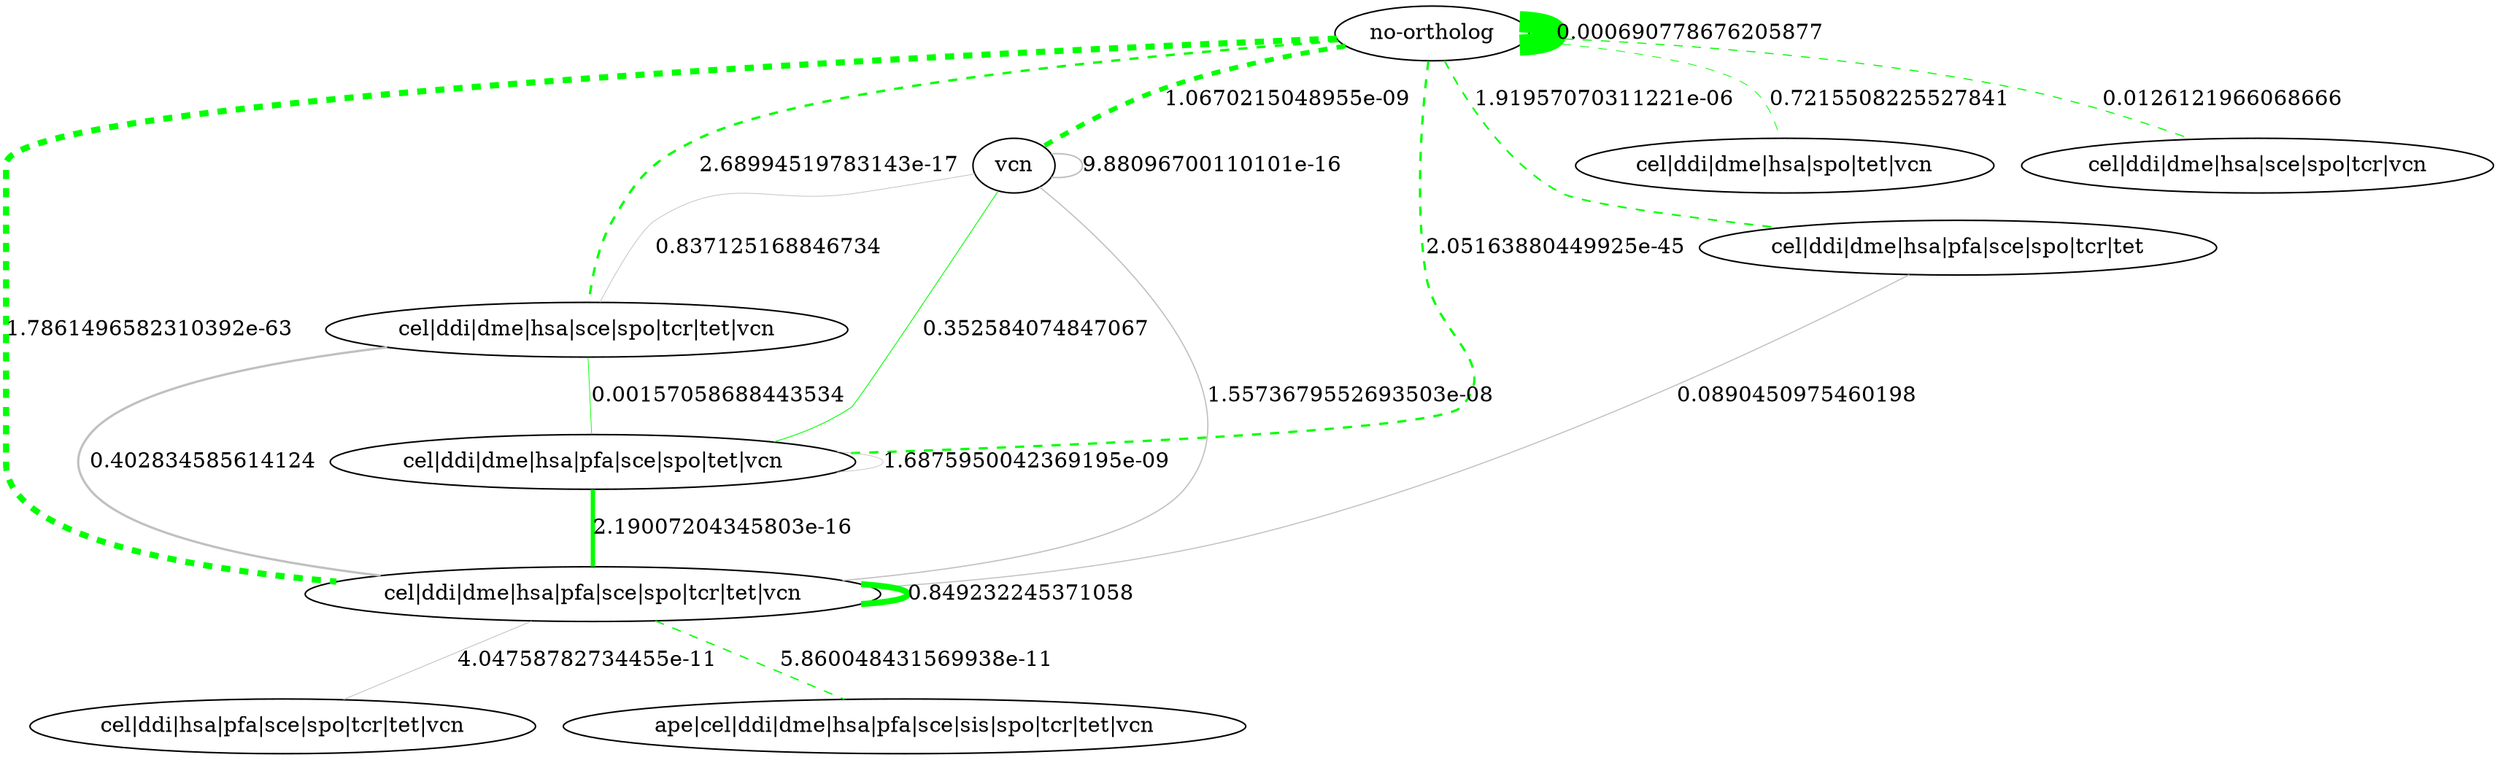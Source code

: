 graph  {
"no-ortholog";
vcn;
"cel|ddi|dme|hsa|spo|tet|vcn";
"cel|ddi|dme|hsa|sce|spo|tcr|vcn";
"cel|ddi|dme|hsa|sce|spo|tcr|tet|vcn";
"cel|ddi|dme|hsa|pfa|sce|spo|tet|vcn";
"cel|ddi|dme|hsa|pfa|sce|spo|tcr|tet";
"cel|ddi|dme|hsa|pfa|sce|spo|tcr|tet|vcn";
"cel|ddi|hsa|pfa|sce|spo|tcr|tet|vcn";
"ape|cel|ddi|dme|hsa|pfa|sce|sis|spo|tcr|tet|vcn";
"no-ortholog" -- "no-ortholog"  [A="-----------------", B="-----------------", PROF_A="-----------------", PROF_Q="-----------------", color=green, expected_nab="1514.3486", label="0.000690778676205877", nab=1613, penwidth="13.96778662971943", style=solid, taxa_A="no-ortholog", taxa_Q="no-ortholog", taxonomy_A=mixed, taxonomy_Q=mixed];
"no-ortholog" -- vcn  [A="-----------------", B="----------------+", PROF_A="----------------+", PROF_Q="-----------------", color=green, expected_nab="277.0587", label="1.0670215048955e-09", nab=365, penwidth="3.1607204710772443", style=dashed, taxa_A=vcn, taxa_Q="no-ortholog", taxonomy_A=eukar, taxonomy_Q=mixed];
"no-ortholog" -- "cel|ddi|dme|hsa|spo|tet|vcn"  [A="-----------------", B="---+-++-+----+-++", PROF_A="---+-++-+----+-++", PROF_Q="-----------------", color=green, expected_nab="54.7972", label="0.7215508225527841", nab=57, penwidth="0.49359196397644606", style=dashed, taxa_A="cel|ddi|dme|hsa|spo|tet|vcn", taxa_Q="no-ortholog", taxonomy_A=eukar, taxonomy_Q=mixed];
"no-ortholog" -- "cel|ddi|dme|hsa|sce|spo|tcr|vcn"  [A="-----------------", B="---+-++-+--+-++-+", PROF_A="---+-++-+--+-++-+", PROF_Q="-----------------", color=green, expected_nab="105.4974", label="0.0126121966068666", nab=84, penwidth="0.7273986837547627", style=dashed, taxa_A="cel|ddi|dme|hsa|sce|spo|tcr|vcn", taxa_Q="no-ortholog", taxonomy_A=eukar, taxonomy_Q=mixed];
"no-ortholog" -- "cel|ddi|dme|hsa|sce|spo|tcr|tet|vcn"  [A="-----------------", B="---+-++-+--+-++++", PROF_A="---+-++-+--+-++++", PROF_Q="-----------------", color=green, expected_nab="298.3118", label="2.68994519783143e-17", nab=183, penwidth="1.5846899896085902", style=dashed, taxa_A="cel|ddi|dme|hsa|sce|spo|tcr|tet|vcn", taxa_Q="no-ortholog", taxonomy_A=eukar, taxonomy_Q=mixed];
"no-ortholog" -- "cel|ddi|dme|hsa|pfa|sce|spo|tet|vcn"  [A="-----------------", B="---+-++-++-+-+-++", PROF_A="---+-++-++-+-+-++", PROF_Q="-----------------", color=green, expected_nab="390.494", label="2.05163880449925e-45", nab=176, penwidth="1.5240734326290266", style=dashed, taxa_A="cel|ddi|dme|hsa|pfa|sce|spo|tet|vcn", taxa_Q="no-ortholog", taxonomy_A=eukar, taxonomy_Q=mixed];
"no-ortholog" -- "cel|ddi|dme|hsa|pfa|sce|spo|tcr|tet"  [A="-----------------", B="---+-++-++-+-+++-", PROF_A="---+-++-++-+-+++-", PROF_Q="-----------------", color=green, expected_nab="178.2189", label="1.91957070311221e-06", nab=126, penwidth="1.091098025632144", style=dashed, taxa_A="cel|ddi|dme|hsa|pfa|sce|spo|tcr|tet", taxa_Q="no-ortholog", taxonomy_A=eukar, taxonomy_Q=mixed];
"no-ortholog" -- "cel|ddi|dme|hsa|pfa|sce|spo|tcr|tet|vcn"  [A="-----------------", B="---+-++-++-+-++++", PROF_A="---+-++-++-+-++++", PROF_Q="-----------------", color=green, expected_nab="834.2489", label="1.7861496582310392e-63", nab=467, penwidth="4.043990301350883", style=dashed, taxa_A="cel|ddi|dme|hsa|pfa|sce|spo|tcr|tet|vcn", taxa_Q="no-ortholog", taxonomy_A=eukar, taxonomy_Q=mixed];
vcn -- vcn  [A="----------------+", B="----------------+", PROF_A="----------------+", PROF_Q="----------------+", color=grey, expected_nab="50.6895", label="9.88096700110101e-16", nab=113, penwidth="0.9785244198129546", style=solid, taxa_A=vcn, taxa_Q=vcn, taxonomy_A=eukar, taxonomy_Q=eukar];
vcn -- "cel|ddi|dme|hsa|sce|spo|tcr|tet|vcn"  [A="----------------+", B="---+-++-+--+-++++", PROF_A="---+-++-+--+-++++", PROF_Q="----------------+", color=grey, expected_nab="54.5778", label="0.837125168846734", nab=53, penwidth="0.4589539314166957", style=solid, taxa_A="cel|ddi|dme|hsa|sce|spo|tcr|tet|vcn", taxa_Q=vcn, taxonomy_A=eukar, taxonomy_Q=eukar];
vcn -- "cel|ddi|dme|hsa|pfa|sce|spo|tet|vcn"  [A="----------------+", B="---+-++-++-+-+-++", PROF_A="---+-++-++-+-+-++", PROF_Q="----------------+", color=green, expected_nab="71.4431", label="0.352584074847067", nab=64, penwidth="0.5542085209560097", style=solid, taxa_A="cel|ddi|dme|hsa|pfa|sce|spo|tet|vcn", taxa_Q=vcn, taxonomy_A=eukar, taxonomy_Q=eukar];
vcn -- "cel|ddi|dme|hsa|pfa|sce|spo|tcr|tet|vcn"  [A="----------------+", B="---+-++-++-+-++++", PROF_A="---+-++-++-+-++++", PROF_Q="----------------+", color=grey, expected_nab="152.6306", label="1.5573679552693503e-08", nab=93, penwidth="0.8053342570142017", style=solid, taxa_A="cel|ddi|dme|hsa|pfa|sce|spo|tcr|tet|vcn", taxa_Q=vcn, taxonomy_A=eukar, taxonomy_Q=eukar];
"cel|ddi|dme|hsa|sce|spo|tcr|tet|vcn" -- "cel|ddi|dme|hsa|pfa|sce|spo|tet|vcn"  [A="---+-++-+--+-++++", B="---+-++-++-+-+-++", PROF_A="---+-++-++-+-+-++", PROF_Q="---+-++-+--+-++++", color=green, expected_nab="76.9235", label="0.00157058688443534", nab=52, penwidth="0.4502944232767579", style=solid, taxa_A="cel|ddi|dme|hsa|pfa|sce|spo|tet|vcn", taxa_Q="cel|ddi|dme|hsa|sce|spo|tcr|tet|vcn", taxonomy_A=eukar, taxonomy_Q=eukar];
"cel|ddi|dme|hsa|sce|spo|tcr|tet|vcn" -- "cel|ddi|dme|hsa|pfa|sce|spo|tcr|tet|vcn"  [A="---+-++-+--+-++++", B="---+-++-++-+-++++", PROF_A="---+-++-++-+-++++", PROF_Q="---+-++-+--+-++++", color=grey, expected_nab="164.3388", label="0.402834585614124", nab=174, penwidth="1.5067544163491513", style=solid, taxa_A="cel|ddi|dme|hsa|pfa|sce|spo|tcr|tet|vcn", taxa_Q="cel|ddi|dme|hsa|sce|spo|tcr|tet|vcn", taxonomy_A=eukar, taxonomy_Q=eukar];
"cel|ddi|dme|hsa|pfa|sce|spo|tet|vcn" -- "cel|ddi|dme|hsa|pfa|sce|spo|tet|vcn"  [A="---+-++-++-+-+-++", B="---+-++-++-+-+-++", PROF_A="---+-++-++-+-+-++", PROF_Q="---+-++-++-+-+-++", color=grey, expected_nab="100.6938", label="1.6875950042369195e-09", nab=49, penwidth="0.4243158988569449", style=solid, taxa_A="cel|ddi|dme|hsa|pfa|sce|spo|tet|vcn", taxa_Q="cel|ddi|dme|hsa|pfa|sce|spo|tet|vcn", taxonomy_A=eukar, taxonomy_Q=eukar];
"cel|ddi|dme|hsa|pfa|sce|spo|tet|vcn" -- "cel|ddi|dme|hsa|pfa|sce|spo|tcr|tet|vcn"  [A="---+-++-++-+-+-++", B="---+-++-++-+-++++", PROF_A="---+-++-++-+-++++", PROF_Q="---+-++-++-+-+-++", color=green, expected_nab="215.1217", label="2.19007204345803e-16", nab=330, penwidth="2.8576376861794253", style=solid, taxa_A="cel|ddi|dme|hsa|pfa|sce|spo|tcr|tet|vcn", taxa_Q="cel|ddi|dme|hsa|pfa|sce|spo|tet|vcn", taxonomy_A=eukar, taxonomy_Q=eukar];
"cel|ddi|dme|hsa|pfa|sce|spo|tcr|tet" -- "cel|ddi|dme|hsa|pfa|sce|spo|tcr|tet|vcn"  [A="---+-++-++-+-+++-", B="---+-++-++-+-++++", PROF_A="---+-++-++-+-++++", PROF_Q="---+-++-++-+-+++-", color=grey, expected_nab="98.1801", label="0.0890450975460198", nab=83, penwidth="0.718739175614825", style=solid, taxa_A="cel|ddi|dme|hsa|pfa|sce|spo|tcr|tet|vcn", taxa_Q="cel|ddi|dme|hsa|pfa|sce|spo|tcr|tet", taxonomy_A=eukar, taxonomy_Q=eukar];
"cel|ddi|dme|hsa|pfa|sce|spo|tcr|tet|vcn" -- "cel|ddi|hsa|pfa|sce|spo|tcr|tet|vcn"  [A="---+-+--++-+-++++", B="---+-++-++-+-++++", PROF_A="---+-++-++-+-++++", PROF_Q="---+-+--++-+-++++", color=grey, expected_nab="24.545", label="4.04758782734455e-11", nab=59, penwidth="0.5109109802563214", style=solid, taxa_A="cel|ddi|dme|hsa|pfa|sce|spo|tcr|tet|vcn", taxa_Q="cel|ddi|hsa|pfa|sce|spo|tcr|tet|vcn", taxonomy_A=eukar, taxonomy_Q=eukar];
"cel|ddi|dme|hsa|pfa|sce|spo|tcr|tet|vcn" -- "cel|ddi|dme|hsa|pfa|sce|spo|tcr|tet|vcn"  [A="---+-++-++-+-++++", B="---+-++-++-+-++++", PROF_A="---+-++-++-+-++++", PROF_Q="---+-++-++-+-++++", color=green, expected_nab="459.5845", label="0.849232245371058", nab=456, penwidth="3.9487357118115685", style=solid, taxa_A="cel|ddi|dme|hsa|pfa|sce|spo|tcr|tet|vcn", taxa_Q="cel|ddi|dme|hsa|pfa|sce|spo|tcr|tet|vcn", taxonomy_A=eukar, taxonomy_Q=eukar];
"cel|ddi|dme|hsa|pfa|sce|spo|tcr|tet|vcn" -- "ape|cel|ddi|dme|hsa|pfa|sce|sis|spo|tcr|tet|vcn"  [A="---+-++-++-+-++++", B="+--+-++-++-++++++", PROF_A="+--+-++-++-++++++", PROF_Q="---+-++-++-+-++++", color=green, expected_nab="52.1935", label="5.860048431569938e-11", nab=100, penwidth="0.8659508139937652", style=dashed, taxa_A="ape|cel|ddi|dme|hsa|pfa|sce|sis|spo|tcr|tet|vcn", taxa_Q="cel|ddi|dme|hsa|pfa|sce|spo|tcr|tet|vcn", taxonomy_A=mixed, taxonomy_Q=eukar];
}
